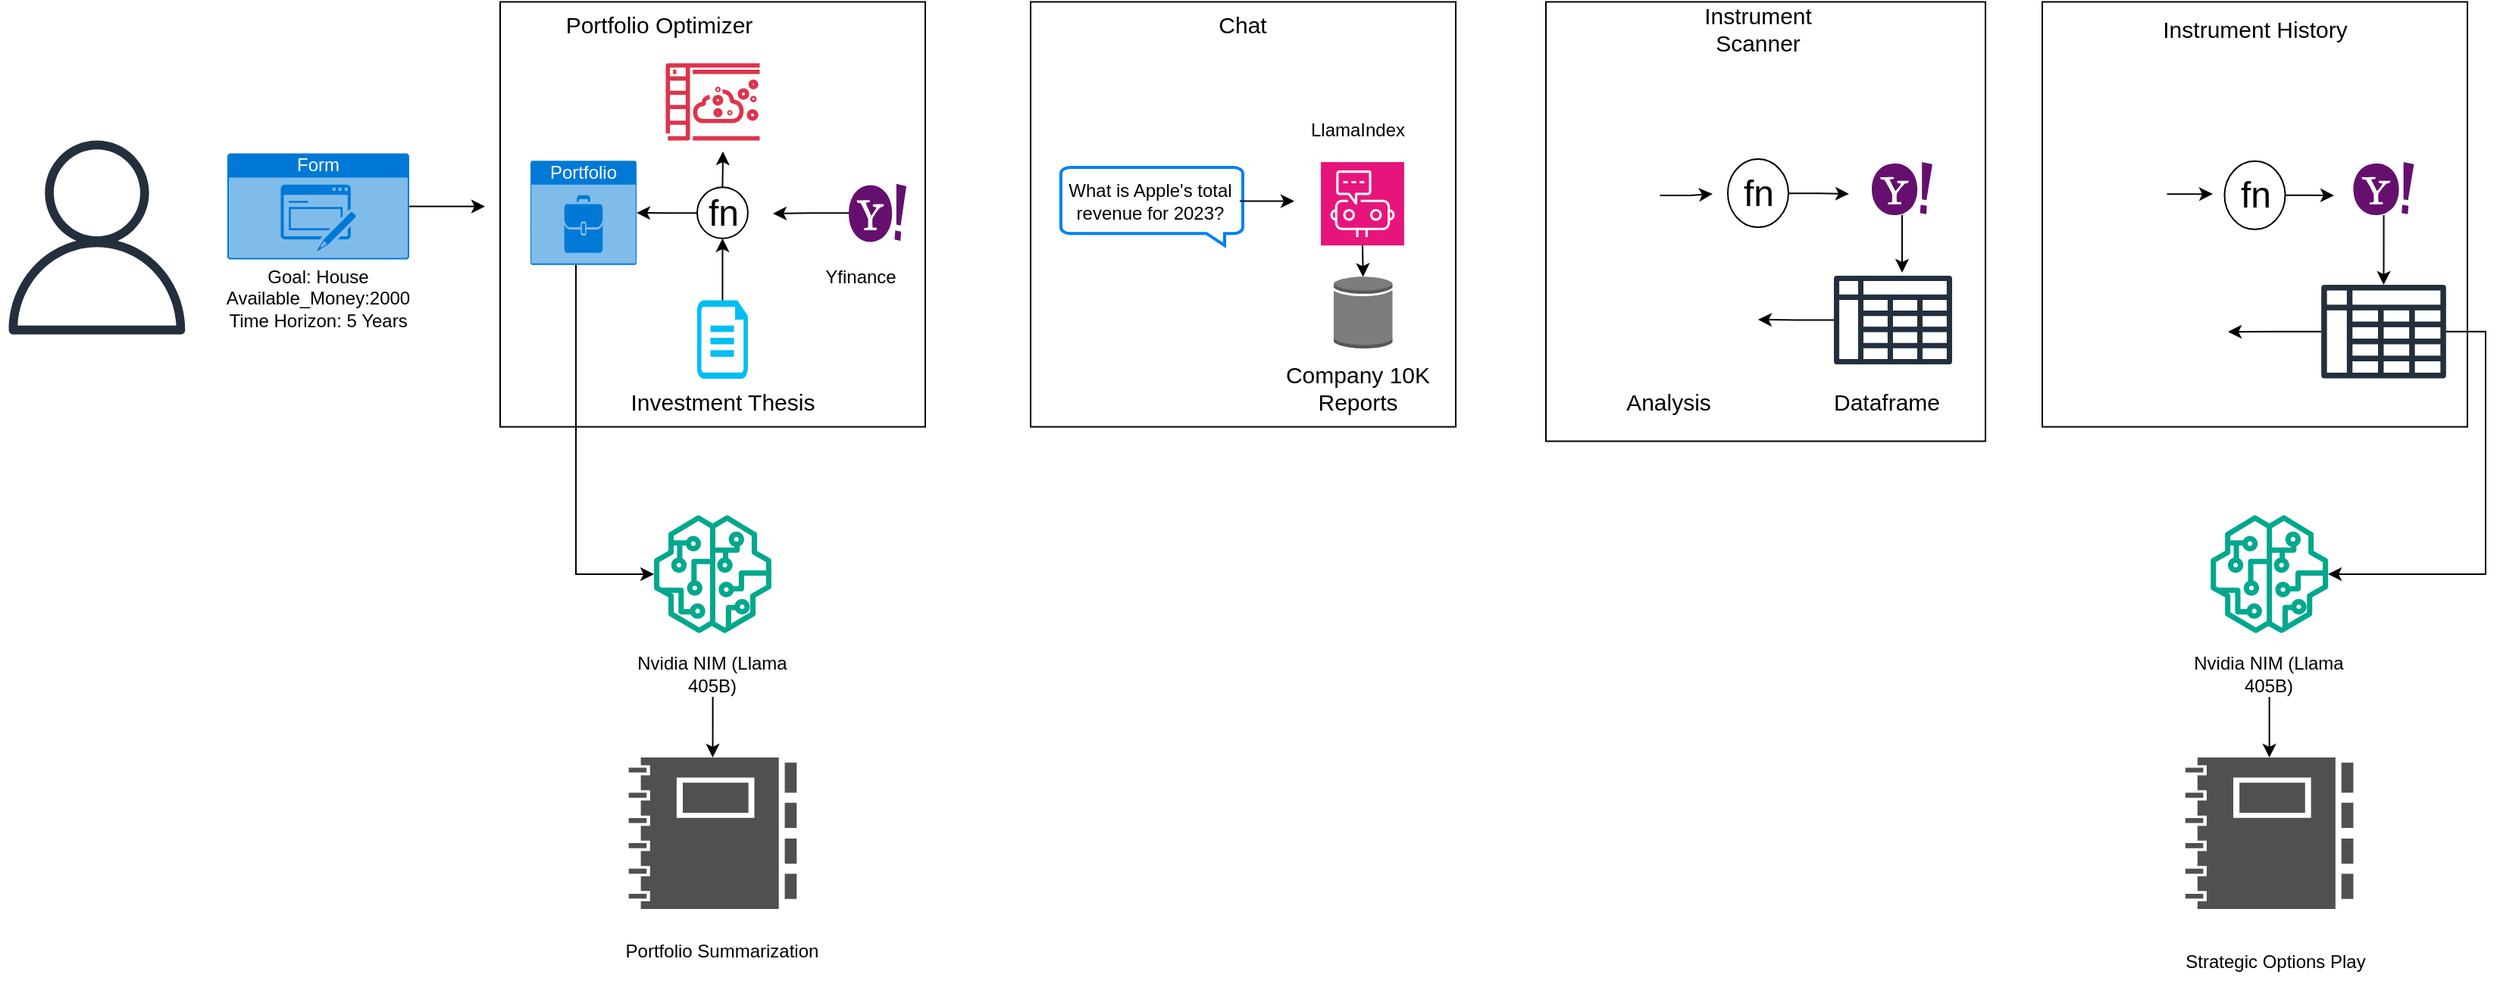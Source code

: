 <mxfile version="24.8.4">
  <diagram name="Page-1" id="JQiygV9I6Q0KCLgeaCXE">
    <mxGraphModel dx="1735" dy="2124" grid="1" gridSize="10" guides="1" tooltips="1" connect="1" arrows="1" fold="1" page="1" pageScale="1" pageWidth="850" pageHeight="1100" math="0" shadow="0">
      <root>
        <mxCell id="0" />
        <mxCell id="1" parent="0" />
        <mxCell id="PzfFJpDjV_QptsQWnbEd-25" value="" style="whiteSpace=wrap;html=1;aspect=fixed;" vertex="1" parent="1">
          <mxGeometry x="720" y="-48.75" width="280.5" height="280.5" as="geometry" />
        </mxCell>
        <mxCell id="PzfFJpDjV_QptsQWnbEd-1" value="" style="sketch=0;outlineConnect=0;fontColor=#232F3E;gradientColor=none;fillColor=#232F3D;strokeColor=none;dashed=0;verticalLabelPosition=bottom;verticalAlign=top;align=center;html=1;fontSize=12;fontStyle=0;aspect=fixed;pointerEvents=1;shape=mxgraph.aws4.user;" vertex="1" parent="1">
          <mxGeometry x="40" y="42.75" width="128" height="128" as="geometry" />
        </mxCell>
        <mxCell id="PzfFJpDjV_QptsQWnbEd-107" style="edgeStyle=orthogonalEdgeStyle;rounded=0;orthogonalLoop=1;jettySize=auto;html=1;" edge="1" parent="1" source="PzfFJpDjV_QptsQWnbEd-3">
          <mxGeometry relative="1" as="geometry">
            <mxPoint x="360" y="86.25" as="targetPoint" />
          </mxGeometry>
        </mxCell>
        <mxCell id="PzfFJpDjV_QptsQWnbEd-3" value="Form" style="html=1;whiteSpace=wrap;strokeColor=none;fillColor=#0079D6;labelPosition=center;verticalLabelPosition=middle;verticalAlign=top;align=center;fontSize=12;outlineConnect=0;spacingTop=-6;fontColor=#FFFFFF;sketch=0;shape=mxgraph.sitemap.form;" vertex="1" parent="1">
          <mxGeometry x="190" y="51.25" width="120" height="70" as="geometry" />
        </mxCell>
        <mxCell id="PzfFJpDjV_QptsQWnbEd-4" value="Goal: House&lt;div&gt;Available_Money:2000&lt;/div&gt;&lt;div&gt;Time Horizon: 5 Years&lt;/div&gt;" style="text;html=1;align=center;verticalAlign=middle;whiteSpace=wrap;rounded=0;" vertex="1" parent="1">
          <mxGeometry x="190" y="112" width="120" height="70" as="geometry" />
        </mxCell>
        <mxCell id="PzfFJpDjV_QptsQWnbEd-5" value="" style="whiteSpace=wrap;html=1;aspect=fixed;" vertex="1" parent="1">
          <mxGeometry x="370" y="-48.75" width="280.5" height="280.5" as="geometry" />
        </mxCell>
        <mxCell id="PzfFJpDjV_QptsQWnbEd-10" value="&lt;font style=&quot;font-size: 15px;&quot;&gt;Portfolio Optimizer&lt;/font&gt;" style="text;html=1;align=center;verticalAlign=middle;whiteSpace=wrap;rounded=0;" vertex="1" parent="1">
          <mxGeometry x="410.25" y="-48.75" width="130" height="30" as="geometry" />
        </mxCell>
        <mxCell id="PzfFJpDjV_QptsQWnbEd-15" value="" style="sketch=0;outlineConnect=0;fontColor=#232F3E;gradientColor=none;fillColor=#01A88D;strokeColor=none;dashed=0;verticalLabelPosition=bottom;verticalAlign=top;align=center;html=1;fontSize=12;fontStyle=0;aspect=fixed;pointerEvents=1;shape=mxgraph.aws4.sagemaker_model;" vertex="1" parent="1">
          <mxGeometry x="471.25" y="290" width="78" height="78" as="geometry" />
        </mxCell>
        <mxCell id="PzfFJpDjV_QptsQWnbEd-16" value="" style="outlineConnect=0;dashed=0;verticalLabelPosition=bottom;verticalAlign=top;align=center;html=1;shape=mxgraph.aws3.generic_database;fillColor=#7D7C7C;gradientColor=none;" vertex="1" parent="1">
          <mxGeometry x="920" y="132" width="38.75" height="48" as="geometry" />
        </mxCell>
        <mxCell id="PzfFJpDjV_QptsQWnbEd-19" value="&lt;font style=&quot;font-size: 15px;&quot;&gt;Company 10K Reports&lt;/font&gt;" style="text;html=1;align=center;verticalAlign=middle;whiteSpace=wrap;rounded=0;" vertex="1" parent="1">
          <mxGeometry x="870.5" y="190.75" width="130" height="30" as="geometry" />
        </mxCell>
        <mxCell id="PzfFJpDjV_QptsQWnbEd-20" value="" style="sketch=0;outlineConnect=0;fontColor=#232F3E;gradientColor=none;fillColor=#DD344C;strokeColor=none;dashed=0;verticalLabelPosition=bottom;verticalAlign=top;align=center;html=1;fontSize=12;fontStyle=0;aspect=fixed;pointerEvents=1;shape=mxgraph.aws4.simulation;" vertex="1" parent="1">
          <mxGeometry x="479.16" y="-8.25" width="62.16" height="51" as="geometry" />
        </mxCell>
        <mxCell id="PzfFJpDjV_QptsQWnbEd-23" value="" style="verticalLabelPosition=bottom;html=1;verticalAlign=top;align=center;strokeColor=none;fillColor=#00BEF2;shape=mxgraph.azure.file;pointerEvents=1;" vertex="1" parent="1">
          <mxGeometry x="500" y="148.25" width="33.45" height="51.75" as="geometry" />
        </mxCell>
        <mxCell id="PzfFJpDjV_QptsQWnbEd-24" value="" style="sketch=0;points=[[0,0,0],[0.25,0,0],[0.5,0,0],[0.75,0,0],[1,0,0],[0,1,0],[0.25,1,0],[0.5,1,0],[0.75,1,0],[1,1,0],[0,0.25,0],[0,0.5,0],[0,0.75,0],[1,0.25,0],[1,0.5,0],[1,0.75,0]];points=[[0,0,0],[0.25,0,0],[0.5,0,0],[0.75,0,0],[1,0,0],[0,1,0],[0.25,1,0],[0.5,1,0],[0.75,1,0],[1,1,0],[0,0.25,0],[0,0.5,0],[0,0.75,0],[1,0.25,0],[1,0.5,0],[1,0.75,0]];outlineConnect=0;fontColor=#232F3E;fillColor=#E7157B;strokeColor=#ffffff;dashed=0;verticalLabelPosition=bottom;verticalAlign=top;align=center;html=1;fontSize=12;fontStyle=0;aspect=fixed;shape=mxgraph.aws4.resourceIcon;resIcon=mxgraph.aws4.chatbot;" vertex="1" parent="1">
          <mxGeometry x="911.52" y="57.05" width="54.95" height="54.95" as="geometry" />
        </mxCell>
        <mxCell id="PzfFJpDjV_QptsQWnbEd-26" value="&lt;span style=&quot;font-size: 15px;&quot;&gt;Chat&lt;/span&gt;" style="text;html=1;align=center;verticalAlign=middle;whiteSpace=wrap;rounded=0;" vertex="1" parent="1">
          <mxGeometry x="795.25" y="-48.75" width="130" height="30" as="geometry" />
        </mxCell>
        <mxCell id="PzfFJpDjV_QptsQWnbEd-29" value="" style="whiteSpace=wrap;html=1;aspect=fixed;" vertex="1" parent="1">
          <mxGeometry x="1060" y="-48.75" width="290" height="290" as="geometry" />
        </mxCell>
        <mxCell id="PzfFJpDjV_QptsQWnbEd-30" value="&lt;font style=&quot;font-size: 15px;&quot;&gt;Instrument Scanner&lt;/font&gt;" style="text;html=1;align=center;verticalAlign=middle;whiteSpace=wrap;rounded=0;" vertex="1" parent="1">
          <mxGeometry x="1135.25" y="-46.25" width="130" height="30" as="geometry" />
        </mxCell>
        <mxCell id="PzfFJpDjV_QptsQWnbEd-33" value="" style="whiteSpace=wrap;html=1;aspect=fixed;" vertex="1" parent="1">
          <mxGeometry x="1387.5" y="-48.75" width="280.5" height="280.5" as="geometry" />
        </mxCell>
        <mxCell id="PzfFJpDjV_QptsQWnbEd-34" value="&lt;font style=&quot;font-size: 15px;&quot;&gt;Instrument History&lt;/font&gt;" style="text;html=1;align=center;verticalAlign=middle;whiteSpace=wrap;rounded=0;" vertex="1" parent="1">
          <mxGeometry x="1462.75" y="-46.25" width="130" height="30" as="geometry" />
        </mxCell>
        <mxCell id="PzfFJpDjV_QptsQWnbEd-47" value="" style="html=1;verticalLabelPosition=bottom;align=center;labelBackgroundColor=#ffffff;verticalAlign=top;strokeWidth=2;strokeColor=#0080F0;shadow=0;dashed=0;shape=mxgraph.ios7.icons.message;" vertex="1" parent="1">
          <mxGeometry x="740" y="60.5" width="120" height="51.5" as="geometry" />
        </mxCell>
        <mxCell id="PzfFJpDjV_QptsQWnbEd-50" style="edgeStyle=orthogonalEdgeStyle;rounded=0;orthogonalLoop=1;jettySize=auto;html=1;exitX=0.5;exitY=1;exitDx=0;exitDy=0;exitPerimeter=0;entryX=0.5;entryY=0.015;entryDx=0;entryDy=0;entryPerimeter=0;" edge="1" parent="1" source="PzfFJpDjV_QptsQWnbEd-24" target="PzfFJpDjV_QptsQWnbEd-16">
          <mxGeometry relative="1" as="geometry" />
        </mxCell>
        <mxCell id="PzfFJpDjV_QptsQWnbEd-51" value="What is Apple&#39;s total revenue for 2023?" style="text;html=1;align=center;verticalAlign=middle;whiteSpace=wrap;rounded=0;" vertex="1" parent="1">
          <mxGeometry x="740" y="61.75" width="118" height="42" as="geometry" />
        </mxCell>
        <mxCell id="PzfFJpDjV_QptsQWnbEd-54" style="edgeStyle=orthogonalEdgeStyle;rounded=0;orthogonalLoop=1;jettySize=auto;html=1;exitX=1;exitY=0.5;exitDx=0;exitDy=0;" edge="1" parent="1" source="PzfFJpDjV_QptsQWnbEd-51">
          <mxGeometry relative="1" as="geometry">
            <mxPoint x="894" y="83" as="targetPoint" />
          </mxGeometry>
        </mxCell>
        <mxCell id="PzfFJpDjV_QptsQWnbEd-55" value="&lt;font style=&quot;font-size: 15px;&quot;&gt;Investment Thesis&lt;/font&gt;" style="text;html=1;align=center;verticalAlign=middle;whiteSpace=wrap;rounded=0;" vertex="1" parent="1">
          <mxGeometry x="437.65" y="200" width="158.15" height="30.75" as="geometry" />
        </mxCell>
        <mxCell id="PzfFJpDjV_QptsQWnbEd-58" value="" style="dashed=0;outlineConnect=0;html=1;align=center;labelPosition=center;verticalLabelPosition=bottom;verticalAlign=top;shape=mxgraph.weblogos.yahoo_2;fillColor=#65106E;strokeColor=none" vertex="1" parent="1">
          <mxGeometry x="600" y="71.35" width="38" height="38.35" as="geometry" />
        </mxCell>
        <mxCell id="PzfFJpDjV_QptsQWnbEd-59" value="" style="sketch=0;outlineConnect=0;fontColor=#232F3E;gradientColor=none;fillColor=#232F3D;strokeColor=none;dashed=0;verticalLabelPosition=bottom;verticalAlign=top;align=center;html=1;fontSize=12;fontStyle=0;aspect=fixed;pointerEvents=1;shape=mxgraph.aws4.data_table;" vertex="1" parent="1">
          <mxGeometry x="1250" y="131.75" width="78" height="59" as="geometry" />
        </mxCell>
        <mxCell id="PzfFJpDjV_QptsQWnbEd-61" value="" style="sketch=0;outlineConnect=0;fontColor=#232F3E;gradientColor=none;fillColor=#01A88D;strokeColor=none;dashed=0;verticalLabelPosition=bottom;verticalAlign=top;align=center;html=1;fontSize=12;fontStyle=0;aspect=fixed;pointerEvents=1;shape=mxgraph.aws4.sagemaker_model;" vertex="1" parent="1">
          <mxGeometry x="1498.33" y="290" width="78" height="78" as="geometry" />
        </mxCell>
        <mxCell id="PzfFJpDjV_QptsQWnbEd-62" value="" style="sketch=0;pointerEvents=1;shadow=0;dashed=0;html=1;strokeColor=none;labelPosition=center;verticalLabelPosition=bottom;verticalAlign=top;align=center;fillColor=#505050;shape=mxgraph.mscae.intune.reports" vertex="1" parent="1">
          <mxGeometry x="454.82" y="450" width="110.84" height="100" as="geometry" />
        </mxCell>
        <mxCell id="PzfFJpDjV_QptsQWnbEd-93" style="edgeStyle=orthogonalEdgeStyle;rounded=0;orthogonalLoop=1;jettySize=auto;html=1;" edge="1" parent="1" source="PzfFJpDjV_QptsQWnbEd-64">
          <mxGeometry relative="1" as="geometry">
            <mxPoint x="1260" y="78" as="targetPoint" />
          </mxGeometry>
        </mxCell>
        <mxCell id="PzfFJpDjV_QptsQWnbEd-64" value="fn" style="shape=mxgraph.electrical.abstract.function;html=1;shadow=0;dashed=0;align=center;strokeWidth=1;fontSize=24" vertex="1" parent="1">
          <mxGeometry x="1180" y="55.05" width="40" height="44.95" as="geometry" />
        </mxCell>
        <mxCell id="PzfFJpDjV_QptsQWnbEd-65" value="" style="shape=image;html=1;verticalAlign=top;verticalLabelPosition=bottom;labelBackgroundColor=#ffffff;imageAspect=0;aspect=fixed;image=https://cdn4.iconfinder.com/data/icons/success-filloutline/64/chart-analysis-analytics-data_analytics-pie_1-128.png" vertex="1" parent="1">
          <mxGeometry x="1102" y="131.75" width="78" height="78" as="geometry" />
        </mxCell>
        <mxCell id="PzfFJpDjV_QptsQWnbEd-96" style="edgeStyle=orthogonalEdgeStyle;rounded=0;orthogonalLoop=1;jettySize=auto;html=1;" edge="1" parent="1" source="PzfFJpDjV_QptsQWnbEd-66">
          <mxGeometry relative="1" as="geometry">
            <mxPoint x="1295" y="130" as="targetPoint" />
          </mxGeometry>
        </mxCell>
        <mxCell id="PzfFJpDjV_QptsQWnbEd-66" value="" style="dashed=0;outlineConnect=0;html=1;align=center;labelPosition=center;verticalLabelPosition=bottom;verticalAlign=top;shape=mxgraph.weblogos.yahoo_2;fillColor=#65106E;strokeColor=none" vertex="1" parent="1">
          <mxGeometry x="1275" y="57.05" width="40" height="34.95" as="geometry" />
        </mxCell>
        <mxCell id="PzfFJpDjV_QptsQWnbEd-68" value="" style="shape=image;html=1;verticalAlign=top;verticalLabelPosition=bottom;labelBackgroundColor=#ffffff;imageAspect=0;aspect=fixed;image=https://cdn3.iconfinder.com/data/icons/flat-office-icons-1/140/Artboard_1-8-128.png" vertex="1" parent="1">
          <mxGeometry x="1091.55" y="57.05" width="43.7" height="43.7" as="geometry" />
        </mxCell>
        <mxCell id="PzfFJpDjV_QptsQWnbEd-72" value="" style="sketch=0;pointerEvents=1;shadow=0;dashed=0;html=1;strokeColor=none;labelPosition=center;verticalLabelPosition=bottom;verticalAlign=top;align=center;fillColor=#505050;shape=mxgraph.mscae.intune.reports" vertex="1" parent="1">
          <mxGeometry x="1481.91" y="450" width="110.84" height="100" as="geometry" />
        </mxCell>
        <mxCell id="PzfFJpDjV_QptsQWnbEd-90" style="edgeStyle=orthogonalEdgeStyle;rounded=0;orthogonalLoop=1;jettySize=auto;html=1;exitX=0.5;exitY=0;exitDx=0;exitDy=0;exitPerimeter=0;" edge="1" parent="1" source="PzfFJpDjV_QptsQWnbEd-75">
          <mxGeometry relative="1" as="geometry">
            <mxPoint x="517" y="50" as="targetPoint" />
          </mxGeometry>
        </mxCell>
        <mxCell id="PzfFJpDjV_QptsQWnbEd-75" value="fn" style="shape=mxgraph.electrical.abstract.function;html=1;shadow=0;dashed=0;align=center;strokeWidth=1;fontSize=24" vertex="1" parent="1">
          <mxGeometry x="500" y="73.65" width="33.45" height="33.75" as="geometry" />
        </mxCell>
        <mxCell id="PzfFJpDjV_QptsQWnbEd-78" style="edgeStyle=orthogonalEdgeStyle;rounded=0;orthogonalLoop=1;jettySize=auto;html=1;exitX=0.5;exitY=0;exitDx=0;exitDy=0;exitPerimeter=0;entryX=0.5;entryY=1;entryDx=0;entryDy=0;entryPerimeter=0;" edge="1" parent="1" source="PzfFJpDjV_QptsQWnbEd-23" target="PzfFJpDjV_QptsQWnbEd-75">
          <mxGeometry relative="1" as="geometry" />
        </mxCell>
        <mxCell id="PzfFJpDjV_QptsQWnbEd-91" style="edgeStyle=orthogonalEdgeStyle;rounded=0;orthogonalLoop=1;jettySize=auto;html=1;" edge="1" parent="1" source="PzfFJpDjV_QptsQWnbEd-58">
          <mxGeometry relative="1" as="geometry">
            <mxPoint x="550" y="91" as="targetPoint" />
          </mxGeometry>
        </mxCell>
        <mxCell id="PzfFJpDjV_QptsQWnbEd-92" style="edgeStyle=orthogonalEdgeStyle;rounded=0;orthogonalLoop=1;jettySize=auto;html=1;" edge="1" parent="1" source="PzfFJpDjV_QptsQWnbEd-68">
          <mxGeometry relative="1" as="geometry">
            <mxPoint x="1170" y="78" as="targetPoint" />
          </mxGeometry>
        </mxCell>
        <mxCell id="PzfFJpDjV_QptsQWnbEd-97" style="edgeStyle=orthogonalEdgeStyle;rounded=0;orthogonalLoop=1;jettySize=auto;html=1;" edge="1" parent="1" source="PzfFJpDjV_QptsQWnbEd-59">
          <mxGeometry relative="1" as="geometry">
            <mxPoint x="1200" y="161" as="targetPoint" />
          </mxGeometry>
        </mxCell>
        <mxCell id="PzfFJpDjV_QptsQWnbEd-98" value="LlamaIndex" style="text;html=1;align=center;verticalAlign=middle;whiteSpace=wrap;rounded=0;" vertex="1" parent="1">
          <mxGeometry x="905.5" y="21.25" width="60" height="30" as="geometry" />
        </mxCell>
        <mxCell id="PzfFJpDjV_QptsQWnbEd-99" value="Yfinance" style="text;html=1;align=center;verticalAlign=middle;whiteSpace=wrap;rounded=0;" vertex="1" parent="1">
          <mxGeometry x="578" y="118.25" width="60" height="30" as="geometry" />
        </mxCell>
        <mxCell id="PzfFJpDjV_QptsQWnbEd-100" value="&lt;font style=&quot;font-size: 15px;&quot;&gt;Dataframe&lt;/font&gt;" style="text;html=1;align=center;verticalAlign=middle;whiteSpace=wrap;rounded=0;" vertex="1" parent="1">
          <mxGeometry x="1255" y="200" width="60" height="30" as="geometry" />
        </mxCell>
        <mxCell id="PzfFJpDjV_QptsQWnbEd-101" value="&lt;font style=&quot;font-size: 15px;&quot;&gt;Analysis&lt;/font&gt;" style="text;html=1;align=center;verticalAlign=middle;whiteSpace=wrap;rounded=0;" vertex="1" parent="1">
          <mxGeometry x="1111" y="200" width="60" height="30" as="geometry" />
        </mxCell>
        <mxCell id="PzfFJpDjV_QptsQWnbEd-117" style="edgeStyle=orthogonalEdgeStyle;rounded=0;orthogonalLoop=1;jettySize=auto;html=1;" edge="1" parent="1" source="PzfFJpDjV_QptsQWnbEd-102" target="PzfFJpDjV_QptsQWnbEd-15">
          <mxGeometry relative="1" as="geometry">
            <mxPoint x="425" y="320" as="targetPoint" />
            <Array as="points">
              <mxPoint x="420" y="329" />
            </Array>
          </mxGeometry>
        </mxCell>
        <mxCell id="PzfFJpDjV_QptsQWnbEd-102" value="Portfolio" style="html=1;whiteSpace=wrap;strokeColor=none;fillColor=#0079D6;labelPosition=center;verticalLabelPosition=middle;verticalAlign=top;align=center;fontSize=12;outlineConnect=0;spacingTop=-6;fontColor=#FFFFFF;sketch=0;shape=mxgraph.sitemap.portfolio;" vertex="1" parent="1">
          <mxGeometry x="390" y="56.15" width="70" height="68.75" as="geometry" />
        </mxCell>
        <mxCell id="PzfFJpDjV_QptsQWnbEd-103" style="edgeStyle=orthogonalEdgeStyle;rounded=0;orthogonalLoop=1;jettySize=auto;html=1;entryX=1;entryY=0.5;entryDx=0;entryDy=0;entryPerimeter=0;" edge="1" parent="1" source="PzfFJpDjV_QptsQWnbEd-75" target="PzfFJpDjV_QptsQWnbEd-102">
          <mxGeometry relative="1" as="geometry" />
        </mxCell>
        <mxCell id="PzfFJpDjV_QptsQWnbEd-110" value="Nvidia NIM (Llama 405B)" style="text;html=1;align=center;verticalAlign=middle;whiteSpace=wrap;rounded=0;" vertex="1" parent="1">
          <mxGeometry x="445.25" y="380" width="130" height="30" as="geometry" />
        </mxCell>
        <mxCell id="PzfFJpDjV_QptsQWnbEd-111" value="Nvidia NIM (Llama 405B)" style="text;html=1;align=center;verticalAlign=middle;whiteSpace=wrap;rounded=0;" vertex="1" parent="1">
          <mxGeometry x="1472.33" y="380" width="130" height="30" as="geometry" />
        </mxCell>
        <mxCell id="PzfFJpDjV_QptsQWnbEd-112" value="Portfolio Summarization&lt;div&gt;&lt;br&gt;&lt;/div&gt;" style="text;html=1;align=center;verticalAlign=middle;whiteSpace=wrap;rounded=0;" vertex="1" parent="1">
          <mxGeometry x="437.65" y="570" width="156.55" height="30" as="geometry" />
        </mxCell>
        <mxCell id="PzfFJpDjV_QptsQWnbEd-113" value="&lt;div&gt;Strategic Options Play&lt;/div&gt;" style="text;html=1;align=center;verticalAlign=middle;whiteSpace=wrap;rounded=0;" vertex="1" parent="1">
          <mxGeometry x="1462.75" y="570" width="156.55" height="30" as="geometry" />
        </mxCell>
        <mxCell id="PzfFJpDjV_QptsQWnbEd-115" style="edgeStyle=orthogonalEdgeStyle;rounded=0;orthogonalLoop=1;jettySize=auto;html=1;entryX=0.5;entryY=0;entryDx=0;entryDy=0;entryPerimeter=0;" edge="1" parent="1" source="PzfFJpDjV_QptsQWnbEd-111" target="PzfFJpDjV_QptsQWnbEd-72">
          <mxGeometry relative="1" as="geometry" />
        </mxCell>
        <mxCell id="PzfFJpDjV_QptsQWnbEd-116" style="edgeStyle=orthogonalEdgeStyle;rounded=0;orthogonalLoop=1;jettySize=auto;html=1;entryX=0.5;entryY=0;entryDx=0;entryDy=0;entryPerimeter=0;" edge="1" parent="1" source="PzfFJpDjV_QptsQWnbEd-110" target="PzfFJpDjV_QptsQWnbEd-62">
          <mxGeometry relative="1" as="geometry" />
        </mxCell>
        <mxCell id="PzfFJpDjV_QptsQWnbEd-132" style="edgeStyle=orthogonalEdgeStyle;rounded=0;orthogonalLoop=1;jettySize=auto;html=1;" edge="1" parent="1" source="PzfFJpDjV_QptsQWnbEd-120">
          <mxGeometry relative="1" as="geometry">
            <mxPoint x="1580" y="79" as="targetPoint" />
          </mxGeometry>
        </mxCell>
        <mxCell id="PzfFJpDjV_QptsQWnbEd-120" value="fn" style="shape=mxgraph.electrical.abstract.function;html=1;shadow=0;dashed=0;align=center;strokeWidth=1;fontSize=24" vertex="1" parent="1">
          <mxGeometry x="1507.75" y="56.43" width="40" height="44.95" as="geometry" />
        </mxCell>
        <mxCell id="PzfFJpDjV_QptsQWnbEd-130" style="edgeStyle=orthogonalEdgeStyle;rounded=0;orthogonalLoop=1;jettySize=auto;html=1;" edge="1" parent="1" source="PzfFJpDjV_QptsQWnbEd-121" target="PzfFJpDjV_QptsQWnbEd-124">
          <mxGeometry relative="1" as="geometry" />
        </mxCell>
        <mxCell id="PzfFJpDjV_QptsQWnbEd-121" value="" style="dashed=0;outlineConnect=0;html=1;align=center;labelPosition=center;verticalLabelPosition=bottom;verticalAlign=top;shape=mxgraph.weblogos.yahoo_2;fillColor=#65106E;strokeColor=none" vertex="1" parent="1">
          <mxGeometry x="1592.75" y="57.05" width="40" height="34.95" as="geometry" />
        </mxCell>
        <mxCell id="PzfFJpDjV_QptsQWnbEd-122" value="" style="shape=image;html=1;verticalAlign=top;verticalLabelPosition=bottom;labelBackgroundColor=#ffffff;imageAspect=0;aspect=fixed;image=https://cdn3.iconfinder.com/data/icons/flat-office-icons-1/140/Artboard_1-8-128.png" vertex="1" parent="1">
          <mxGeometry x="1426.06" y="56.3" width="43.7" height="43.7" as="geometry" />
        </mxCell>
        <mxCell id="PzfFJpDjV_QptsQWnbEd-129" style="edgeStyle=orthogonalEdgeStyle;rounded=0;orthogonalLoop=1;jettySize=auto;html=1;" edge="1" parent="1" source="PzfFJpDjV_QptsQWnbEd-124">
          <mxGeometry relative="1" as="geometry">
            <mxPoint x="1510" y="169" as="targetPoint" />
          </mxGeometry>
        </mxCell>
        <mxCell id="PzfFJpDjV_QptsQWnbEd-124" value="" style="sketch=0;outlineConnect=0;fontColor=#232F3E;gradientColor=none;fillColor=#232F3D;strokeColor=none;dashed=0;verticalLabelPosition=bottom;verticalAlign=top;align=center;html=1;fontSize=12;fontStyle=0;aspect=fixed;pointerEvents=1;shape=mxgraph.aws4.data_table;" vertex="1" parent="1">
          <mxGeometry x="1571.59" y="137.72" width="82.33" height="62.28" as="geometry" />
        </mxCell>
        <mxCell id="PzfFJpDjV_QptsQWnbEd-125" value="" style="shape=image;html=1;verticalAlign=top;verticalLabelPosition=bottom;labelBackgroundColor=#ffffff;imageAspect=0;aspect=fixed;image=https://cdn0.iconfinder.com/data/icons/ie_Financial_set/128/20.png" vertex="1" parent="1">
          <mxGeometry x="1413.91" y="140.13" width="68" height="68" as="geometry" />
        </mxCell>
        <mxCell id="PzfFJpDjV_QptsQWnbEd-131" style="edgeStyle=orthogonalEdgeStyle;rounded=0;orthogonalLoop=1;jettySize=auto;html=1;" edge="1" parent="1" source="PzfFJpDjV_QptsQWnbEd-122">
          <mxGeometry relative="1" as="geometry">
            <mxPoint x="1500" y="78" as="targetPoint" />
          </mxGeometry>
        </mxCell>
        <mxCell id="PzfFJpDjV_QptsQWnbEd-133" style="edgeStyle=orthogonalEdgeStyle;rounded=0;orthogonalLoop=1;jettySize=auto;html=1;" edge="1" parent="1" source="PzfFJpDjV_QptsQWnbEd-124" target="PzfFJpDjV_QptsQWnbEd-61">
          <mxGeometry relative="1" as="geometry">
            <Array as="points">
              <mxPoint x="1680" y="169" />
              <mxPoint x="1680" y="329" />
            </Array>
          </mxGeometry>
        </mxCell>
      </root>
    </mxGraphModel>
  </diagram>
</mxfile>
